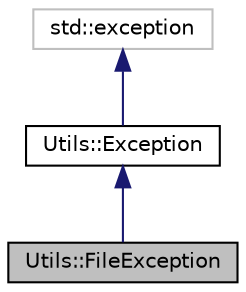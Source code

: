 digraph "Utils::FileException"
    {
    // LATEX_PDF_SIZE
  bgcolor = "transparent";
edge [fontname = "Helvetica",fontsize = "10",labelfontname = "Helvetica",labelfontsize = "10"];
node [fontname = "Helvetica",fontsize = "10",shape = record];
Node1 [label = "Utils::FileException",height = 0.2,width = 0.4,color = "black", fillcolor = "grey75", style = "filled", fontcolor = "black",tooltip = "Class for File Exception."];
Node2 -> Node1 [dir = "back",color = "midnightblue",fontsize = "10",style = "solid",fontname = "Helvetica"];
Node2 [label = "Utils::Exception",height = 0.2,width = 0.4,color = "black",URL = "$class_utils_1_1_exception.html",tooltip = "Class for Exception."];
Node3 -> Node2 [dir = "back",color = "midnightblue",fontsize = "10",style = "solid",fontname = "Helvetica"];
Node3 [label = "std::exception",height = 0.2,width = 0.4,color = "grey75",tooltip = " "];
}

